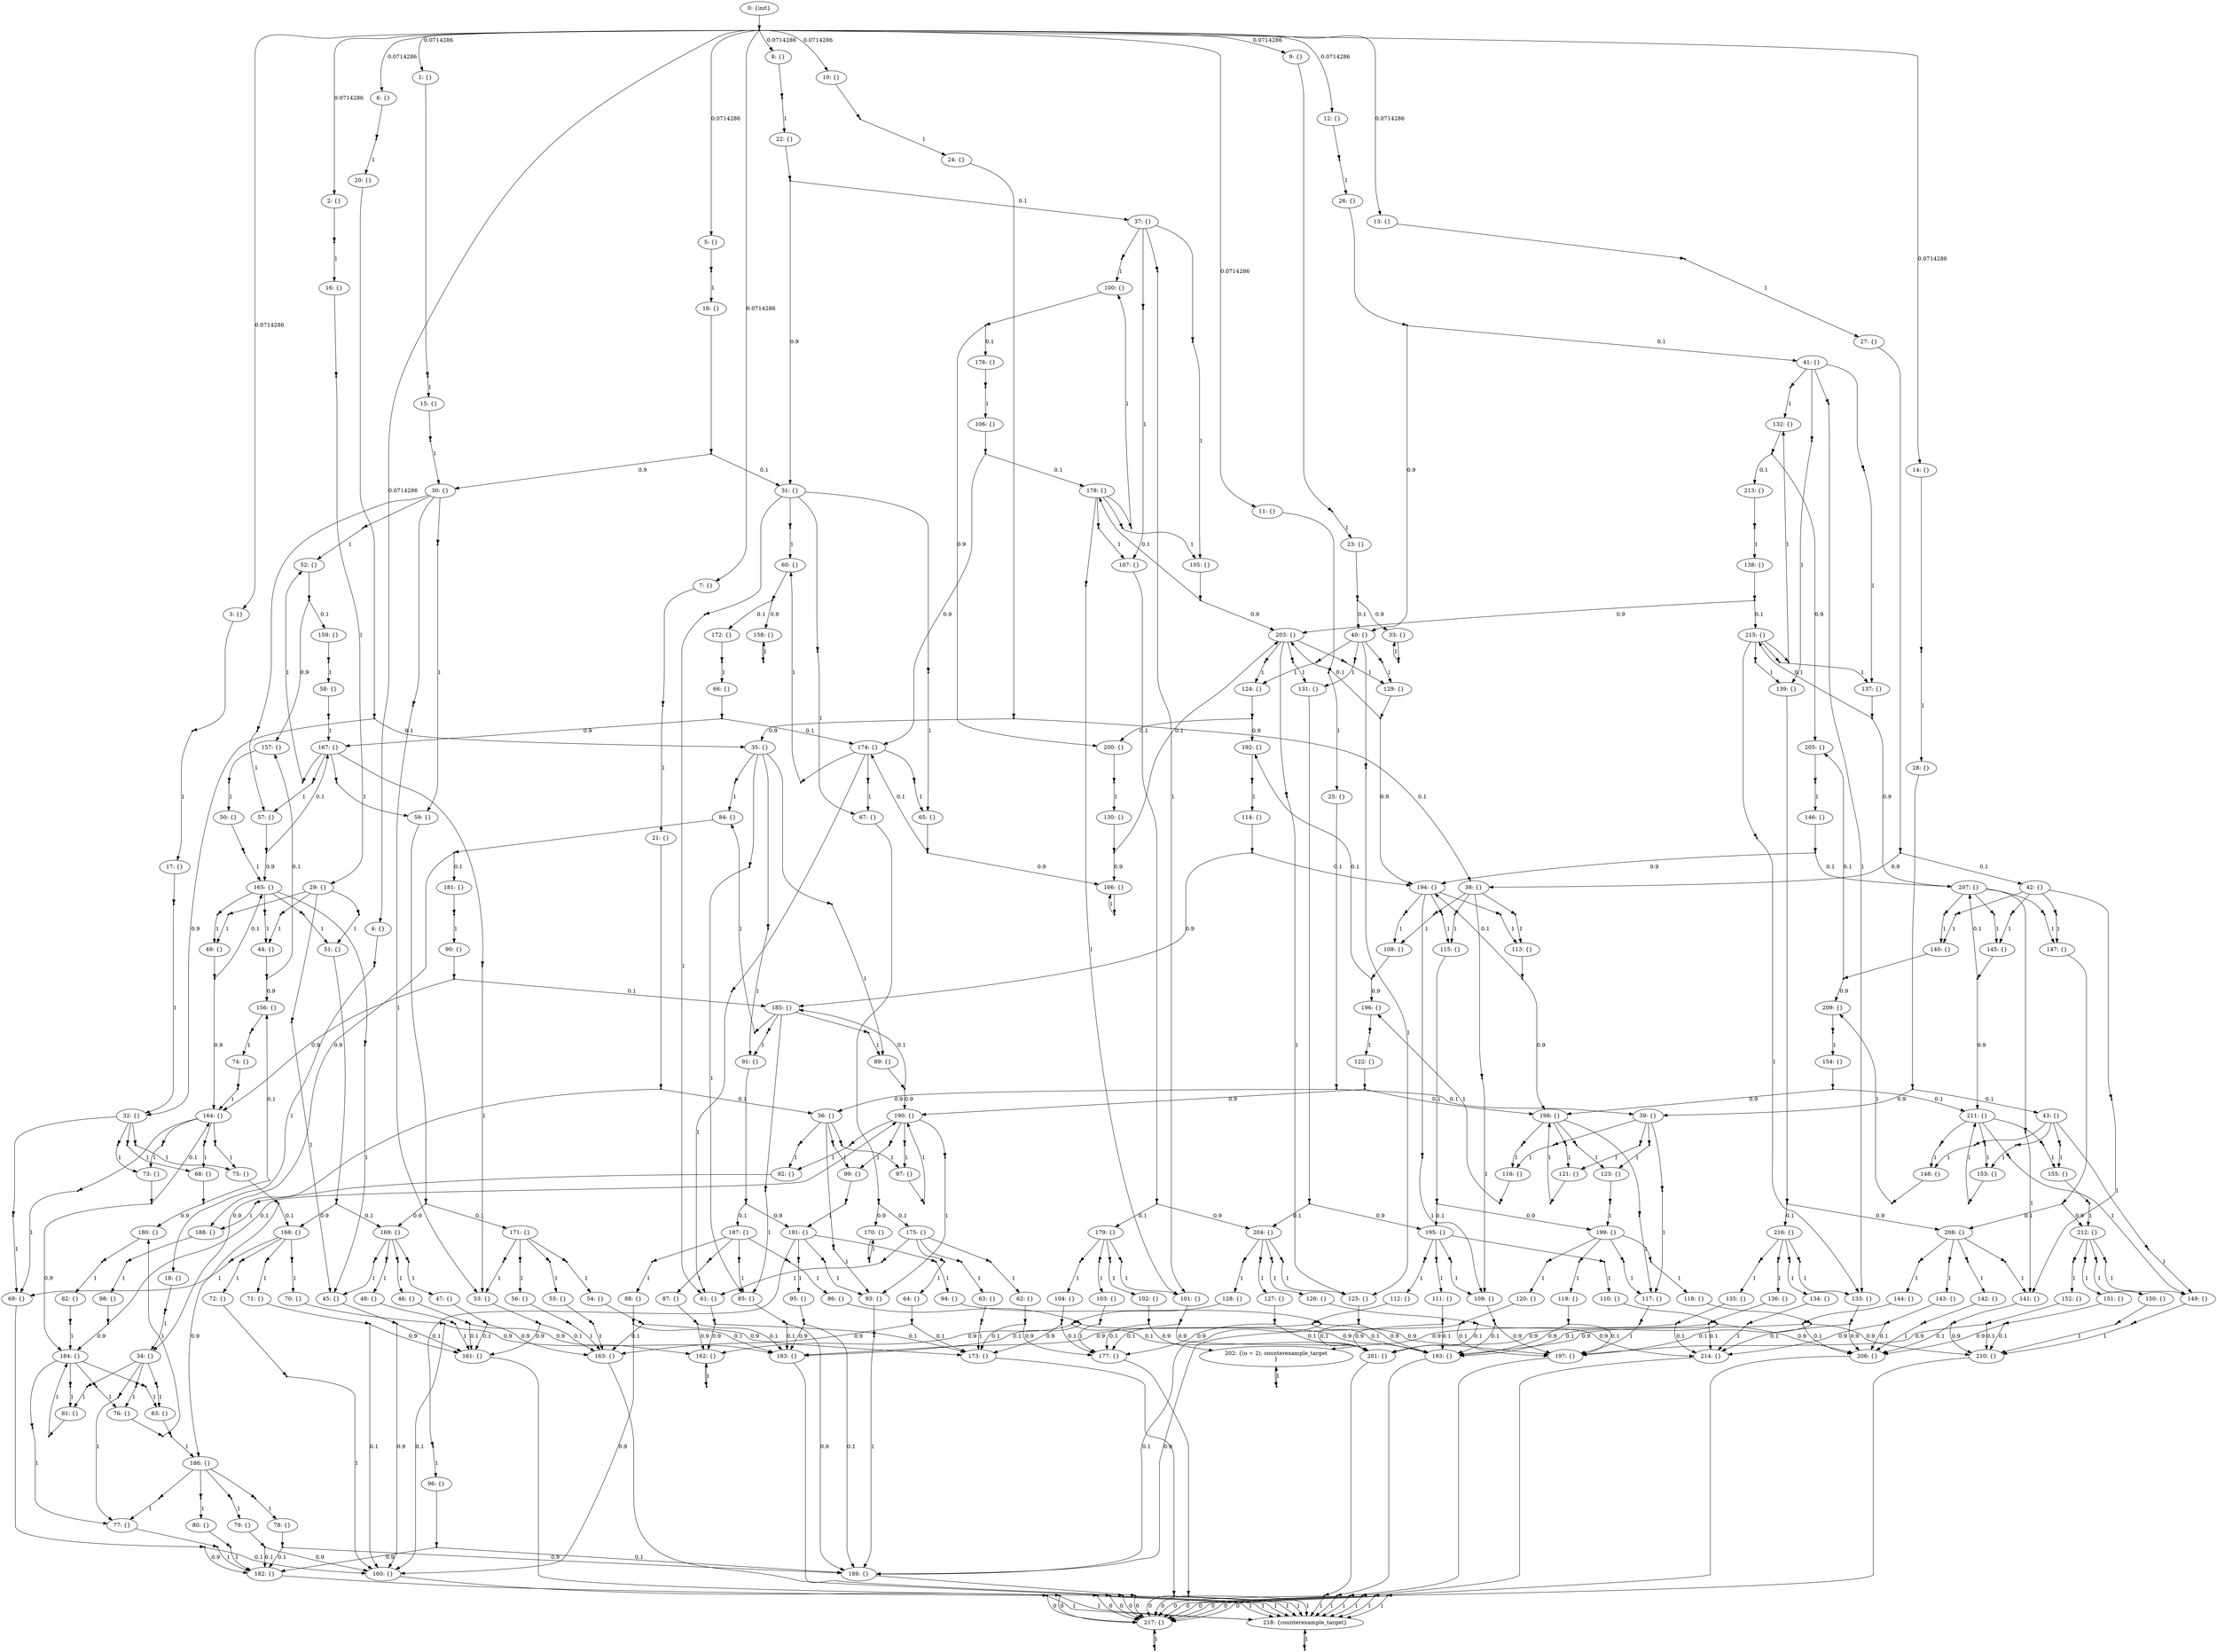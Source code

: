 digraph model {
	0 [ label = "0: {init}" ];
	1 [ label = "1: {}" ];
	2 [ label = "2: {}" ];
	3 [ label = "3: {}" ];
	4 [ label = "4: {}" ];
	5 [ label = "5: {}" ];
	6 [ label = "6: {}" ];
	7 [ label = "7: {}" ];
	8 [ label = "8: {}" ];
	9 [ label = "9: {}" ];
	10 [ label = "10: {}" ];
	11 [ label = "11: {}" ];
	12 [ label = "12: {}" ];
	13 [ label = "13: {}" ];
	14 [ label = "14: {}" ];
	15 [ label = "15: {}" ];
	16 [ label = "16: {}" ];
	17 [ label = "17: {}" ];
	18 [ label = "18: {}" ];
	19 [ label = "19: {}" ];
	20 [ label = "20: {}" ];
	21 [ label = "21: {}" ];
	22 [ label = "22: {}" ];
	23 [ label = "23: {}" ];
	24 [ label = "24: {}" ];
	25 [ label = "25: {}" ];
	26 [ label = "26: {}" ];
	27 [ label = "27: {}" ];
	28 [ label = "28: {}" ];
	29 [ label = "29: {}" ];
	30 [ label = "30: {}" ];
	31 [ label = "31: {}" ];
	32 [ label = "32: {}" ];
	33 [ label = "33: {}" ];
	34 [ label = "34: {}" ];
	35 [ label = "35: {}" ];
	36 [ label = "36: {}" ];
	37 [ label = "37: {}" ];
	38 [ label = "38: {}" ];
	39 [ label = "39: {}" ];
	40 [ label = "40: {}" ];
	41 [ label = "41: {}" ];
	42 [ label = "42: {}" ];
	43 [ label = "43: {}" ];
	44 [ label = "44: {}" ];
	45 [ label = "45: {}" ];
	46 [ label = "46: {}" ];
	47 [ label = "47: {}" ];
	48 [ label = "48: {}" ];
	49 [ label = "49: {}" ];
	50 [ label = "50: {}" ];
	51 [ label = "51: {}" ];
	52 [ label = "52: {}" ];
	53 [ label = "53: {}" ];
	54 [ label = "54: {}" ];
	55 [ label = "55: {}" ];
	56 [ label = "56: {}" ];
	57 [ label = "57: {}" ];
	58 [ label = "58: {}" ];
	59 [ label = "59: {}" ];
	60 [ label = "60: {}" ];
	61 [ label = "61: {}" ];
	62 [ label = "62: {}" ];
	63 [ label = "63: {}" ];
	64 [ label = "64: {}" ];
	65 [ label = "65: {}" ];
	66 [ label = "66: {}" ];
	67 [ label = "67: {}" ];
	68 [ label = "68: {}" ];
	69 [ label = "69: {}" ];
	70 [ label = "70: {}" ];
	71 [ label = "71: {}" ];
	72 [ label = "72: {}" ];
	73 [ label = "73: {}" ];
	74 [ label = "74: {}" ];
	75 [ label = "75: {}" ];
	76 [ label = "76: {}" ];
	77 [ label = "77: {}" ];
	78 [ label = "78: {}" ];
	79 [ label = "79: {}" ];
	80 [ label = "80: {}" ];
	81 [ label = "81: {}" ];
	82 [ label = "82: {}" ];
	83 [ label = "83: {}" ];
	84 [ label = "84: {}" ];
	85 [ label = "85: {}" ];
	86 [ label = "86: {}" ];
	87 [ label = "87: {}" ];
	88 [ label = "88: {}" ];
	89 [ label = "89: {}" ];
	90 [ label = "90: {}" ];
	91 [ label = "91: {}" ];
	92 [ label = "92: {}" ];
	93 [ label = "93: {}" ];
	94 [ label = "94: {}" ];
	95 [ label = "95: {}" ];
	96 [ label = "96: {}" ];
	97 [ label = "97: {}" ];
	98 [ label = "98: {}" ];
	99 [ label = "99: {}" ];
	100 [ label = "100: {}" ];
	101 [ label = "101: {}" ];
	102 [ label = "102: {}" ];
	103 [ label = "103: {}" ];
	104 [ label = "104: {}" ];
	105 [ label = "105: {}" ];
	106 [ label = "106: {}" ];
	107 [ label = "107: {}" ];
	108 [ label = "108: {}" ];
	109 [ label = "109: {}" ];
	110 [ label = "110: {}" ];
	111 [ label = "111: {}" ];
	112 [ label = "112: {}" ];
	113 [ label = "113: {}" ];
	114 [ label = "114: {}" ];
	115 [ label = "115: {}" ];
	116 [ label = "116: {}" ];
	117 [ label = "117: {}" ];
	118 [ label = "118: {}" ];
	119 [ label = "119: {}" ];
	120 [ label = "120: {}" ];
	121 [ label = "121: {}" ];
	122 [ label = "122: {}" ];
	123 [ label = "123: {}" ];
	124 [ label = "124: {}" ];
	125 [ label = "125: {}" ];
	126 [ label = "126: {}" ];
	127 [ label = "127: {}" ];
	128 [ label = "128: {}" ];
	129 [ label = "129: {}" ];
	130 [ label = "130: {}" ];
	131 [ label = "131: {}" ];
	132 [ label = "132: {}" ];
	133 [ label = "133: {}" ];
	134 [ label = "134: {}" ];
	135 [ label = "135: {}" ];
	136 [ label = "136: {}" ];
	137 [ label = "137: {}" ];
	138 [ label = "138: {}" ];
	139 [ label = "139: {}" ];
	140 [ label = "140: {}" ];
	141 [ label = "141: {}" ];
	142 [ label = "142: {}" ];
	143 [ label = "143: {}" ];
	144 [ label = "144: {}" ];
	145 [ label = "145: {}" ];
	146 [ label = "146: {}" ];
	147 [ label = "147: {}" ];
	148 [ label = "148: {}" ];
	149 [ label = "149: {}" ];
	150 [ label = "150: {}" ];
	151 [ label = "151: {}" ];
	152 [ label = "152: {}" ];
	153 [ label = "153: {}" ];
	154 [ label = "154: {}" ];
	155 [ label = "155: {}" ];
	156 [ label = "156: {}" ];
	157 [ label = "157: {}" ];
	158 [ label = "158: {}" ];
	159 [ label = "159: {}" ];
	160 [ label = "160: {}" ];
	161 [ label = "161: {}" ];
	162 [ label = "162: {}" ];
	163 [ label = "163: {}" ];
	164 [ label = "164: {}" ];
	165 [ label = "165: {}" ];
	166 [ label = "166: {}" ];
	167 [ label = "167: {}" ];
	168 [ label = "168: {}" ];
	169 [ label = "169: {}" ];
	170 [ label = "170: {}" ];
	171 [ label = "171: {}" ];
	172 [ label = "172: {}" ];
	173 [ label = "173: {}" ];
	174 [ label = "174: {}" ];
	175 [ label = "175: {}" ];
	176 [ label = "176: {}" ];
	177 [ label = "177: {}" ];
	178 [ label = "178: {}" ];
	179 [ label = "179: {}" ];
	180 [ label = "180: {}" ];
	181 [ label = "181: {}" ];
	182 [ label = "182: {}" ];
	183 [ label = "183: {}" ];
	184 [ label = "184: {}" ];
	185 [ label = "185: {}" ];
	186 [ label = "186: {}" ];
	187 [ label = "187: {}" ];
	188 [ label = "188: {}" ];
	189 [ label = "189: {}" ];
	190 [ label = "190: {}" ];
	191 [ label = "191: {}" ];
	192 [ label = "192: {}" ];
	193 [ label = "193: {}" ];
	194 [ label = "194: {}" ];
	195 [ label = "195: {}" ];
	196 [ label = "196: {}" ];
	197 [ label = "197: {}" ];
	198 [ label = "198: {}" ];
	199 [ label = "199: {}" ];
	200 [ label = "200: {}" ];
	201 [ label = "201: {}" ];
	202 [ label = "202: {(o = 2), counterexample_target
}" ];
	203 [ label = "203: {}" ];
	204 [ label = "204: {}" ];
	205 [ label = "205: {}" ];
	206 [ label = "206: {}" ];
	207 [ label = "207: {}" ];
	208 [ label = "208: {}" ];
	209 [ label = "209: {}" ];
	210 [ label = "210: {}" ];
	211 [ label = "211: {}" ];
	212 [ label = "212: {}" ];
	213 [ label = "213: {}" ];
	214 [ label = "214: {}" ];
	215 [ label = "215: {}" ];
	216 [ label = "216: {}" ];
	217 [ label = "217: {}" ];
	218 [ label = "218: {counterexample_target}" ];
	"0c0" [shape = "point"];
	0 -> "0c0";
	"0c0" -> 1 [ label= "0.0714286" ];
	"0c0" -> 2 [ label= "0.0714286" ];
	"0c0" -> 3 [ label= "0.0714286" ];
	"0c0" -> 4 [ label= "0.0714286" ];
	"0c0" -> 5 [ label= "0.0714286" ];
	"0c0" -> 6 [ label= "0.0714286" ];
	"0c0" -> 7 [ label= "0.0714286" ];
	"0c0" -> 8 [ label= "0.0714286" ];
	"0c0" -> 9 [ label= "0.0714286" ];
	"0c0" -> 10 [ label= "0.0714286" ];
	"0c0" -> 11 [ label= "0.0714286" ];
	"0c0" -> 12 [ label= "0.0714286" ];
	"0c0" -> 13 [ label= "0.0714286" ];
	"0c0" -> 14 [ label= "0.0714286" ];
	"1c0" [shape = "point"];
	1 -> "1c0";
	"1c0" -> 15 [ label= "1" ];
	"2c0" [shape = "point"];
	2 -> "2c0";
	"2c0" -> 16 [ label= "1" ];
	"3c0" [shape = "point"];
	3 -> "3c0";
	"3c0" -> 17 [ label= "1" ];
	"4c0" [shape = "point"];
	4 -> "4c0";
	"4c0" -> 18 [ label= "1" ];
	"5c0" [shape = "point"];
	5 -> "5c0";
	"5c0" -> 19 [ label= "1" ];
	"6c0" [shape = "point"];
	6 -> "6c0";
	"6c0" -> 20 [ label= "1" ];
	"7c0" [shape = "point"];
	7 -> "7c0";
	"7c0" -> 21 [ label= "1" ];
	"8c0" [shape = "point"];
	8 -> "8c0";
	"8c0" -> 22 [ label= "1" ];
	"9c0" [shape = "point"];
	9 -> "9c0";
	"9c0" -> 23 [ label= "1" ];
	"10c0" [shape = "point"];
	10 -> "10c0";
	"10c0" -> 24 [ label= "1" ];
	"11c0" [shape = "point"];
	11 -> "11c0";
	"11c0" -> 25 [ label= "1" ];
	"12c0" [shape = "point"];
	12 -> "12c0";
	"12c0" -> 26 [ label= "1" ];
	"13c0" [shape = "point"];
	13 -> "13c0";
	"13c0" -> 27 [ label= "1" ];
	"14c0" [shape = "point"];
	14 -> "14c0";
	"14c0" -> 28 [ label= "1" ];
	"15c0" [shape = "point"];
	15 -> "15c0";
	"15c0" -> 30 [ label= "1" ];
	"16c0" [shape = "point"];
	16 -> "16c0";
	"16c0" -> 29 [ label= "1" ];
	"17c0" [shape = "point"];
	17 -> "17c0";
	"17c0" -> 32 [ label= "1" ];
	"18c0" [shape = "point"];
	18 -> "18c0";
	"18c0" -> 34 [ label= "1" ];
	"19c0" [shape = "point"];
	19 -> "19c0";
	"19c0" -> 30 [ label= "0.9" ];
	"19c0" -> 31 [ label= "0.1" ];
	"20c0" [shape = "point"];
	20 -> "20c0";
	"20c0" -> 32 [ label= "0.9" ];
	"20c0" -> 35 [ label= "0.1" ];
	"21c0" [shape = "point"];
	21 -> "21c0";
	"21c0" -> 34 [ label= "0.9" ];
	"21c0" -> 36 [ label= "0.1" ];
	"22c0" [shape = "point"];
	22 -> "22c0";
	"22c0" -> 31 [ label= "0.9" ];
	"22c0" -> 37 [ label= "0.1" ];
	"23c0" [shape = "point"];
	23 -> "23c0";
	"23c0" -> 33 [ label= "0.9" ];
	"23c0" -> 40 [ label= "0.1" ];
	"24c0" [shape = "point"];
	24 -> "24c0";
	"24c0" -> 35 [ label= "0.9" ];
	"24c0" -> 38 [ label= "0.1" ];
	"25c0" [shape = "point"];
	25 -> "25c0";
	"25c0" -> 36 [ label= "0.9" ];
	"25c0" -> 39 [ label= "0.1" ];
	"26c0" [shape = "point"];
	26 -> "26c0";
	"26c0" -> 40 [ label= "0.9" ];
	"26c0" -> 41 [ label= "0.1" ];
	"27c0" [shape = "point"];
	27 -> "27c0";
	"27c0" -> 38 [ label= "0.9" ];
	"27c0" -> 42 [ label= "0.1" ];
	"28c0" [shape = "point"];
	28 -> "28c0";
	"28c0" -> 39 [ label= "0.9" ];
	"28c0" -> 43 [ label= "0.1" ];
	"29c0" [shape = "point"];
	29 -> "29c0";
	"29c0" -> 44 [ label= "1" ];
	"29c1" [shape = "point"];
	29 -> "29c1";
	"29c1" -> 45 [ label= "1" ];
	"29c2" [shape = "point"];
	29 -> "29c2";
	"29c2" -> 49 [ label= "1" ];
	"29c3" [shape = "point"];
	29 -> "29c3";
	"29c3" -> 51 [ label= "1" ];
	"30c0" [shape = "point"];
	30 -> "30c0";
	"30c0" -> 52 [ label= "1" ];
	"30c1" [shape = "point"];
	30 -> "30c1";
	"30c1" -> 53 [ label= "1" ];
	"30c2" [shape = "point"];
	30 -> "30c2";
	"30c2" -> 57 [ label= "1" ];
	"30c3" [shape = "point"];
	30 -> "30c3";
	"30c3" -> 59 [ label= "1" ];
	"31c0" [shape = "point"];
	31 -> "31c0";
	"31c0" -> 60 [ label= "1" ];
	"31c1" [shape = "point"];
	31 -> "31c1";
	"31c1" -> 61 [ label= "1" ];
	"31c2" [shape = "point"];
	31 -> "31c2";
	"31c2" -> 65 [ label= "1" ];
	"31c3" [shape = "point"];
	31 -> "31c3";
	"31c3" -> 67 [ label= "1" ];
	"32c0" [shape = "point"];
	32 -> "32c0";
	"32c0" -> 68 [ label= "1" ];
	"32c1" [shape = "point"];
	32 -> "32c1";
	"32c1" -> 69 [ label= "1" ];
	"32c2" [shape = "point"];
	32 -> "32c2";
	"32c2" -> 73 [ label= "1" ];
	"32c3" [shape = "point"];
	32 -> "32c3";
	"32c3" -> 75 [ label= "1" ];
	"33c0" [shape = "point"];
	33 -> "33c0";
	"33c0" -> 33 [ label= "1" ];
	"34c0" [shape = "point"];
	34 -> "34c0";
	"34c0" -> 76 [ label= "1" ];
	"34c1" [shape = "point"];
	34 -> "34c1";
	"34c1" -> 77 [ label= "1" ];
	"34c2" [shape = "point"];
	34 -> "34c2";
	"34c2" -> 81 [ label= "1" ];
	"34c3" [shape = "point"];
	34 -> "34c3";
	"34c3" -> 83 [ label= "1" ];
	"35c0" [shape = "point"];
	35 -> "35c0";
	"35c0" -> 84 [ label= "1" ];
	"35c1" [shape = "point"];
	35 -> "35c1";
	"35c1" -> 85 [ label= "1" ];
	"35c2" [shape = "point"];
	35 -> "35c2";
	"35c2" -> 89 [ label= "1" ];
	"35c3" [shape = "point"];
	35 -> "35c3";
	"35c3" -> 91 [ label= "1" ];
	"36c0" [shape = "point"];
	36 -> "36c0";
	"36c0" -> 92 [ label= "1" ];
	"36c1" [shape = "point"];
	36 -> "36c1";
	"36c1" -> 93 [ label= "1" ];
	"36c2" [shape = "point"];
	36 -> "36c2";
	"36c2" -> 97 [ label= "1" ];
	"36c3" [shape = "point"];
	36 -> "36c3";
	"36c3" -> 99 [ label= "1" ];
	"37c0" [shape = "point"];
	37 -> "37c0";
	"37c0" -> 100 [ label= "1" ];
	"37c1" [shape = "point"];
	37 -> "37c1";
	"37c1" -> 101 [ label= "1" ];
	"37c2" [shape = "point"];
	37 -> "37c2";
	"37c2" -> 105 [ label= "1" ];
	"37c3" [shape = "point"];
	37 -> "37c3";
	"37c3" -> 107 [ label= "1" ];
	"38c0" [shape = "point"];
	38 -> "38c0";
	"38c0" -> 108 [ label= "1" ];
	"38c1" [shape = "point"];
	38 -> "38c1";
	"38c1" -> 109 [ label= "1" ];
	"38c2" [shape = "point"];
	38 -> "38c2";
	"38c2" -> 113 [ label= "1" ];
	"38c3" [shape = "point"];
	38 -> "38c3";
	"38c3" -> 115 [ label= "1" ];
	"39c0" [shape = "point"];
	39 -> "39c0";
	"39c0" -> 116 [ label= "1" ];
	"39c1" [shape = "point"];
	39 -> "39c1";
	"39c1" -> 117 [ label= "1" ];
	"39c2" [shape = "point"];
	39 -> "39c2";
	"39c2" -> 121 [ label= "1" ];
	"39c3" [shape = "point"];
	39 -> "39c3";
	"39c3" -> 123 [ label= "1" ];
	"40c0" [shape = "point"];
	40 -> "40c0";
	"40c0" -> 124 [ label= "1" ];
	"40c1" [shape = "point"];
	40 -> "40c1";
	"40c1" -> 125 [ label= "1" ];
	"40c2" [shape = "point"];
	40 -> "40c2";
	"40c2" -> 129 [ label= "1" ];
	"40c3" [shape = "point"];
	40 -> "40c3";
	"40c3" -> 131 [ label= "1" ];
	"41c0" [shape = "point"];
	41 -> "41c0";
	"41c0" -> 132 [ label= "1" ];
	"41c1" [shape = "point"];
	41 -> "41c1";
	"41c1" -> 133 [ label= "1" ];
	"41c2" [shape = "point"];
	41 -> "41c2";
	"41c2" -> 137 [ label= "1" ];
	"41c3" [shape = "point"];
	41 -> "41c3";
	"41c3" -> 139 [ label= "1" ];
	"42c0" [shape = "point"];
	42 -> "42c0";
	"42c0" -> 140 [ label= "1" ];
	"42c1" [shape = "point"];
	42 -> "42c1";
	"42c1" -> 141 [ label= "1" ];
	"42c2" [shape = "point"];
	42 -> "42c2";
	"42c2" -> 145 [ label= "1" ];
	"42c3" [shape = "point"];
	42 -> "42c3";
	"42c3" -> 147 [ label= "1" ];
	"43c0" [shape = "point"];
	43 -> "43c0";
	"43c0" -> 148 [ label= "1" ];
	"43c1" [shape = "point"];
	43 -> "43c1";
	"43c1" -> 149 [ label= "1" ];
	"43c2" [shape = "point"];
	43 -> "43c2";
	"43c2" -> 153 [ label= "1" ];
	"43c3" [shape = "point"];
	43 -> "43c3";
	"43c3" -> 155 [ label= "1" ];
	"44c0" [shape = "point"];
	44 -> "44c0";
	"44c0" -> 156 [ label= "0.9" ];
	"44c0" -> 157 [ label= "0.1" ];
	"45c0" [shape = "point"];
	45 -> "45c0";
	"45c0" -> 160 [ label= "0.9" ];
	"45c0" -> 161 [ label= "0.1" ];
	"46c0" [shape = "point"];
	46 -> "46c0";
	"46c0" -> 161 [ label= "0.1" ];
	"46c0" -> 162 [ label= "0.9" ];
	"47c0" [shape = "point"];
	47 -> "47c0";
	"47c0" -> 161 [ label= "0.1" ];
	"47c0" -> 163 [ label= "0.9" ];
	"48c0" [shape = "point"];
	48 -> "48c0";
	"48c0" -> 161 [ label= "1" ];
	"49c0" [shape = "point"];
	49 -> "49c0";
	"49c0" -> 164 [ label= "0.9" ];
	"49c0" -> 165 [ label= "0.1" ];
	"50c0" [shape = "point"];
	50 -> "50c0";
	"50c0" -> 165 [ label= "1" ];
	"51c0" [shape = "point"];
	51 -> "51c0";
	"51c0" -> 168 [ label= "0.9" ];
	"51c0" -> 169 [ label= "0.1" ];
	"52c0" [shape = "point"];
	52 -> "52c0";
	"52c0" -> 157 [ label= "0.9" ];
	"52c0" -> 159 [ label= "0.1" ];
	"53c0" [shape = "point"];
	53 -> "53c0";
	"53c0" -> 161 [ label= "0.9" ];
	"53c0" -> 163 [ label= "0.1" ];
	"54c0" [shape = "point"];
	54 -> "54c0";
	"54c0" -> 163 [ label= "0.1" ];
	"54c0" -> 173 [ label= "0.9" ];
	"55c0" [shape = "point"];
	55 -> "55c0";
	"55c0" -> 163 [ label= "1" ];
	"56c0" [shape = "point"];
	56 -> "56c0";
	"56c0" -> 163 [ label= "1" ];
	"57c0" [shape = "point"];
	57 -> "57c0";
	"57c0" -> 165 [ label= "0.9" ];
	"57c0" -> 167 [ label= "0.1" ];
	"58c0" [shape = "point"];
	58 -> "58c0";
	"58c0" -> 167 [ label= "1" ];
	"59c0" [shape = "point"];
	59 -> "59c0";
	"59c0" -> 169 [ label= "0.9" ];
	"59c0" -> 171 [ label= "0.1" ];
	"60c0" [shape = "point"];
	60 -> "60c0";
	"60c0" -> 158 [ label= "0.9" ];
	"60c0" -> 172 [ label= "0.1" ];
	"61c0" [shape = "point"];
	61 -> "61c0";
	"61c0" -> 162 [ label= "0.9" ];
	"61c0" -> 173 [ label= "0.1" ];
	"62c0" [shape = "point"];
	62 -> "62c0";
	"62c0" -> 173 [ label= "0.1" ];
	"62c0" -> 177 [ label= "0.9" ];
	"63c0" [shape = "point"];
	63 -> "63c0";
	"63c0" -> 173 [ label= "1" ];
	"64c0" [shape = "point"];
	64 -> "64c0";
	"64c0" -> 163 [ label= "0.9" ];
	"64c0" -> 173 [ label= "0.1" ];
	"65c0" [shape = "point"];
	65 -> "65c0";
	"65c0" -> 166 [ label= "0.9" ];
	"65c0" -> 174 [ label= "0.1" ];
	"66c0" [shape = "point"];
	66 -> "66c0";
	"66c0" -> 167 [ label= "0.9" ];
	"66c0" -> 174 [ label= "0.1" ];
	"67c0" [shape = "point"];
	67 -> "67c0";
	"67c0" -> 170 [ label= "0.9" ];
	"67c0" -> 175 [ label= "0.1" ];
	"68c0" [shape = "point"];
	68 -> "68c0";
	"68c0" -> 156 [ label= "0.1" ];
	"68c0" -> 180 [ label= "0.9" ];
	"69c0" [shape = "point"];
	69 -> "69c0";
	"69c0" -> 160 [ label= "0.1" ];
	"69c0" -> 182 [ label= "0.9" ];
	"70c0" [shape = "point"];
	70 -> "70c0";
	"70c0" -> 160 [ label= "0.1" ];
	"70c0" -> 183 [ label= "0.9" ];
	"71c0" [shape = "point"];
	71 -> "71c0";
	"71c0" -> 160 [ label= "0.1" ];
	"71c0" -> 161 [ label= "0.9" ];
	"72c0" [shape = "point"];
	72 -> "72c0";
	"72c0" -> 160 [ label= "1" ];
	"73c0" [shape = "point"];
	73 -> "73c0";
	"73c0" -> 164 [ label= "0.1" ];
	"73c0" -> 184 [ label= "0.9" ];
	"74c0" [shape = "point"];
	74 -> "74c0";
	"74c0" -> 164 [ label= "1" ];
	"75c0" [shape = "point"];
	75 -> "75c0";
	"75c0" -> 168 [ label= "0.1" ];
	"75c0" -> 186 [ label= "0.9" ];
	"76c0" [shape = "point"];
	76 -> "76c0";
	"76c0" -> 180 [ label= "1" ];
	"77c0" [shape = "point"];
	77 -> "77c0";
	"77c0" -> 182 [ label= "1" ];
	"78c0" [shape = "point"];
	78 -> "78c0";
	"78c0" -> 182 [ label= "0.1" ];
	"78c0" -> 189 [ label= "0.9" ];
	"79c0" [shape = "point"];
	79 -> "79c0";
	"79c0" -> 160 [ label= "0.9" ];
	"79c0" -> 182 [ label= "0.1" ];
	"80c0" [shape = "point"];
	80 -> "80c0";
	"80c0" -> 182 [ label= "1" ];
	"81c0" [shape = "point"];
	81 -> "81c0";
	"81c0" -> 184 [ label= "1" ];
	"82c0" [shape = "point"];
	82 -> "82c0";
	"82c0" -> 184 [ label= "1" ];
	"83c0" [shape = "point"];
	83 -> "83c0";
	"83c0" -> 186 [ label= "1" ];
	"84c0" [shape = "point"];
	84 -> "84c0";
	"84c0" -> 181 [ label= "0.1" ];
	"84c0" -> 188 [ label= "0.9" ];
	"85c0" [shape = "point"];
	85 -> "85c0";
	"85c0" -> 183 [ label= "0.1" ];
	"85c0" -> 189 [ label= "0.9" ];
	"86c0" [shape = "point"];
	86 -> "86c0";
	"86c0" -> 183 [ label= "0.1" ];
	"86c0" -> 193 [ label= "0.9" ];
	"87c0" [shape = "point"];
	87 -> "87c0";
	"87c0" -> 162 [ label= "0.9" ];
	"87c0" -> 183 [ label= "0.1" ];
	"88c0" [shape = "point"];
	88 -> "88c0";
	"88c0" -> 160 [ label= "0.9" ];
	"88c0" -> 183 [ label= "0.1" ];
	"89c0" [shape = "point"];
	89 -> "89c0";
	"89c0" -> 185 [ label= "0.1" ];
	"89c0" -> 190 [ label= "0.9" ];
	"90c0" [shape = "point"];
	90 -> "90c0";
	"90c0" -> 164 [ label= "0.9" ];
	"90c0" -> 185 [ label= "0.1" ];
	"91c0" [shape = "point"];
	91 -> "91c0";
	"91c0" -> 187 [ label= "0.1" ];
	"91c0" -> 191 [ label= "0.9" ];
	"92c0" [shape = "point"];
	92 -> "92c0";
	"92c0" -> 188 [ label= "1" ];
	"93c0" [shape = "point"];
	93 -> "93c0";
	"93c0" -> 189 [ label= "1" ];
	"94c0" [shape = "point"];
	94 -> "94c0";
	"94c0" -> 189 [ label= "0.1" ];
	"94c0" -> 197 [ label= "0.9" ];
	"95c0" [shape = "point"];
	95 -> "95c0";
	"95c0" -> 183 [ label= "0.9" ];
	"95c0" -> 189 [ label= "0.1" ];
	"96c0" [shape = "point"];
	96 -> "96c0";
	"96c0" -> 182 [ label= "0.9" ];
	"96c0" -> 189 [ label= "0.1" ];
	"97c0" [shape = "point"];
	97 -> "97c0";
	"97c0" -> 190 [ label= "1" ];
	"98c0" [shape = "point"];
	98 -> "98c0";
	"98c0" -> 184 [ label= "0.9" ];
	"98c0" -> 190 [ label= "0.1" ];
	"99c0" [shape = "point"];
	99 -> "99c0";
	"99c0" -> 191 [ label= "1" ];
	"100c0" [shape = "point"];
	100 -> "100c0";
	"100c0" -> 176 [ label= "0.1" ];
	"100c0" -> 200 [ label= "0.9" ];
	"101c0" [shape = "point"];
	101 -> "101c0";
	"101c0" -> 177 [ label= "0.1" ];
	"101c0" -> 201 [ label= "0.9" ];
	"102c0" [shape = "point"];
	102 -> "102c0";
	"102c0" -> 177 [ label= "0.1" ];
	"102c0" -> 202 [ label= "0.9" ];
	"103c0" [shape = "point"];
	103 -> "103c0";
	"103c0" -> 177 [ label= "1" ];
	"104c0" [shape = "point"];
	104 -> "104c0";
	"104c0" -> 173 [ label= "0.9" ];
	"104c0" -> 177 [ label= "0.1" ];
	"105c0" [shape = "point"];
	105 -> "105c0";
	"105c0" -> 178 [ label= "0.1" ];
	"105c0" -> 203 [ label= "0.9" ];
	"106c0" [shape = "point"];
	106 -> "106c0";
	"106c0" -> 174 [ label= "0.9" ];
	"106c0" -> 178 [ label= "0.1" ];
	"107c0" [shape = "point"];
	107 -> "107c0";
	"107c0" -> 179 [ label= "0.1" ];
	"107c0" -> 204 [ label= "0.9" ];
	"108c0" [shape = "point"];
	108 -> "108c0";
	"108c0" -> 192 [ label= "0.1" ];
	"108c0" -> 196 [ label= "0.9" ];
	"109c0" [shape = "point"];
	109 -> "109c0";
	"109c0" -> 193 [ label= "0.1" ];
	"109c0" -> 197 [ label= "0.9" ];
	"110c0" [shape = "point"];
	110 -> "110c0";
	"110c0" -> 193 [ label= "0.1" ];
	"110c0" -> 206 [ label= "0.9" ];
	"111c0" [shape = "point"];
	111 -> "111c0";
	"111c0" -> 193 [ label= "0.1" ];
	"111c0" -> 201 [ label= "0.9" ];
	"112c0" [shape = "point"];
	112 -> "112c0";
	"112c0" -> 183 [ label= "0.9" ];
	"112c0" -> 193 [ label= "0.1" ];
	"113c0" [shape = "point"];
	113 -> "113c0";
	"113c0" -> 194 [ label= "0.1" ];
	"113c0" -> 198 [ label= "0.9" ];
	"114c0" [shape = "point"];
	114 -> "114c0";
	"114c0" -> 185 [ label= "0.9" ];
	"114c0" -> 194 [ label= "0.1" ];
	"115c0" [shape = "point"];
	115 -> "115c0";
	"115c0" -> 195 [ label= "0.1" ];
	"115c0" -> 199 [ label= "0.9" ];
	"116c0" [shape = "point"];
	116 -> "116c0";
	"116c0" -> 196 [ label= "1" ];
	"117c0" [shape = "point"];
	117 -> "117c0";
	"117c0" -> 197 [ label= "1" ];
	"118c0" [shape = "point"];
	118 -> "118c0";
	"118c0" -> 197 [ label= "0.1" ];
	"118c0" -> 210 [ label= "0.9" ];
	"119c0" [shape = "point"];
	119 -> "119c0";
	"119c0" -> 193 [ label= "0.9" ];
	"119c0" -> 197 [ label= "0.1" ];
	"120c0" [shape = "point"];
	120 -> "120c0";
	"120c0" -> 189 [ label= "0.9" ];
	"120c0" -> 197 [ label= "0.1" ];
	"121c0" [shape = "point"];
	121 -> "121c0";
	"121c0" -> 198 [ label= "1" ];
	"122c0" [shape = "point"];
	122 -> "122c0";
	"122c0" -> 190 [ label= "0.9" ];
	"122c0" -> 198 [ label= "0.1" ];
	"123c0" [shape = "point"];
	123 -> "123c0";
	"123c0" -> 199 [ label= "1" ];
	"124c0" [shape = "point"];
	124 -> "124c0";
	"124c0" -> 192 [ label= "0.9" ];
	"124c0" -> 200 [ label= "0.1" ];
	"125c0" [shape = "point"];
	125 -> "125c0";
	"125c0" -> 193 [ label= "0.9" ];
	"125c0" -> 201 [ label= "0.1" ];
	"126c0" [shape = "point"];
	126 -> "126c0";
	"126c0" -> 201 [ label= "0.1" ];
	"126c0" -> 214 [ label= "0.9" ];
	"127c0" [shape = "point"];
	127 -> "127c0";
	"127c0" -> 177 [ label= "0.9" ];
	"127c0" -> 201 [ label= "0.1" ];
	"128c0" [shape = "point"];
	128 -> "128c0";
	"128c0" -> 162 [ label= "0.9" ];
	"128c0" -> 201 [ label= "0.1" ];
	"129c0" [shape = "point"];
	129 -> "129c0";
	"129c0" -> 194 [ label= "0.9" ];
	"129c0" -> 203 [ label= "0.1" ];
	"130c0" [shape = "point"];
	130 -> "130c0";
	"130c0" -> 166 [ label= "0.9" ];
	"130c0" -> 203 [ label= "0.1" ];
	"131c0" [shape = "point"];
	131 -> "131c0";
	"131c0" -> 195 [ label= "0.9" ];
	"131c0" -> 204 [ label= "0.1" ];
	"132c0" [shape = "point"];
	132 -> "132c0";
	"132c0" -> 205 [ label= "0.9" ];
	"132c0" -> 213 [ label= "0.1" ];
	"133c0" [shape = "point"];
	133 -> "133c0";
	"133c0" -> 206 [ label= "0.9" ];
	"133c0" -> 214 [ label= "0.1" ];
	"134c0" [shape = "point"];
	134 -> "134c0";
	"134c0" -> 214 [ label= "1" ];
	"135c0" [shape = "point"];
	135 -> "135c0";
	"135c0" -> 202 [ label= "0.9" ];
	"135c0" -> 214 [ label= "0.1" ];
	"136c0" [shape = "point"];
	136 -> "136c0";
	"136c0" -> 201 [ label= "0.9" ];
	"136c0" -> 214 [ label= "0.1" ];
	"137c0" [shape = "point"];
	137 -> "137c0";
	"137c0" -> 207 [ label= "0.9" ];
	"137c0" -> 215 [ label= "0.1" ];
	"138c0" [shape = "point"];
	138 -> "138c0";
	"138c0" -> 203 [ label= "0.9" ];
	"138c0" -> 215 [ label= "0.1" ];
	"139c0" [shape = "point"];
	139 -> "139c0";
	"139c0" -> 208 [ label= "0.9" ];
	"139c0" -> 216 [ label= "0.1" ];
	"140c0" [shape = "point"];
	140 -> "140c0";
	"140c0" -> 205 [ label= "0.1" ];
	"140c0" -> 209 [ label= "0.9" ];
	"141c0" [shape = "point"];
	141 -> "141c0";
	"141c0" -> 206 [ label= "0.1" ];
	"141c0" -> 210 [ label= "0.9" ];
	"142c0" [shape = "point"];
	142 -> "142c0";
	"142c0" -> 206 [ label= "1" ];
	"143c0" [shape = "point"];
	143 -> "143c0";
	"143c0" -> 206 [ label= "0.1" ];
	"143c0" -> 214 [ label= "0.9" ];
	"144c0" [shape = "point"];
	144 -> "144c0";
	"144c0" -> 193 [ label= "0.9" ];
	"144c0" -> 206 [ label= "0.1" ];
	"145c0" [shape = "point"];
	145 -> "145c0";
	"145c0" -> 207 [ label= "0.1" ];
	"145c0" -> 211 [ label= "0.9" ];
	"146c0" [shape = "point"];
	146 -> "146c0";
	"146c0" -> 194 [ label= "0.9" ];
	"146c0" -> 207 [ label= "0.1" ];
	"147c0" [shape = "point"];
	147 -> "147c0";
	"147c0" -> 208 [ label= "0.1" ];
	"147c0" -> 212 [ label= "0.9" ];
	"148c0" [shape = "point"];
	148 -> "148c0";
	"148c0" -> 209 [ label= "1" ];
	"149c0" [shape = "point"];
	149 -> "149c0";
	"149c0" -> 210 [ label= "1" ];
	"150c0" [shape = "point"];
	150 -> "150c0";
	"150c0" -> 210 [ label= "1" ];
	"151c0" [shape = "point"];
	151 -> "151c0";
	"151c0" -> 206 [ label= "0.9" ];
	"151c0" -> 210 [ label= "0.1" ];
	"152c0" [shape = "point"];
	152 -> "152c0";
	"152c0" -> 197 [ label= "0.9" ];
	"152c0" -> 210 [ label= "0.1" ];
	"153c0" [shape = "point"];
	153 -> "153c0";
	"153c0" -> 211 [ label= "1" ];
	"154c0" [shape = "point"];
	154 -> "154c0";
	"154c0" -> 198 [ label= "0.9" ];
	"154c0" -> 211 [ label= "0.1" ];
	"155c0" [shape = "point"];
	155 -> "155c0";
	"155c0" -> 212 [ label= "1" ];
	"156c0" [shape = "point"];
	156 -> "156c0";
	"156c0" -> 74 [ label= "1" ];
	"157c0" [shape = "point"];
	157 -> "157c0";
	"157c0" -> 50 [ label= "1" ];
	"158c0" [shape = "point"];
	158 -> "158c0";
	"158c0" -> 158 [ label= "1" ];
	"159c0" [shape = "point"];
	159 -> "159c0";
	"159c0" -> 58 [ label= "1" ];
	"160c0" [shape = "point"];
	160 -> "160c0";
	"160c0" -> 217 [ label= "0" ];
	"160c0" -> 218 [ label= "1" ];
	"161c0" [shape = "point"];
	161 -> "161c0";
	"161c0" -> 217 [ label= "0" ];
	"161c0" -> 218 [ label= "1" ];
	"162c0" [shape = "point"];
	162 -> "162c0";
	"162c0" -> 162 [ label= "1" ];
	"163c0" [shape = "point"];
	163 -> "163c0";
	"163c0" -> 217 [ label= "0" ];
	"163c0" -> 218 [ label= "1" ];
	"164c0" [shape = "point"];
	164 -> "164c0";
	"164c0" -> 68 [ label= "1" ];
	"164c1" [shape = "point"];
	164 -> "164c1";
	"164c1" -> 69 [ label= "1" ];
	"164c2" [shape = "point"];
	164 -> "164c2";
	"164c2" -> 73 [ label= "1" ];
	"164c3" [shape = "point"];
	164 -> "164c3";
	"164c3" -> 75 [ label= "1" ];
	"165c0" [shape = "point"];
	165 -> "165c0";
	"165c0" -> 44 [ label= "1" ];
	"165c1" [shape = "point"];
	165 -> "165c1";
	"165c1" -> 45 [ label= "1" ];
	"165c2" [shape = "point"];
	165 -> "165c2";
	"165c2" -> 49 [ label= "1" ];
	"165c3" [shape = "point"];
	165 -> "165c3";
	"165c3" -> 51 [ label= "1" ];
	"166c0" [shape = "point"];
	166 -> "166c0";
	"166c0" -> 166 [ label= "1" ];
	"167c0" [shape = "point"];
	167 -> "167c0";
	"167c0" -> 52 [ label= "1" ];
	"167c1" [shape = "point"];
	167 -> "167c1";
	"167c1" -> 53 [ label= "1" ];
	"167c2" [shape = "point"];
	167 -> "167c2";
	"167c2" -> 57 [ label= "1" ];
	"167c3" [shape = "point"];
	167 -> "167c3";
	"167c3" -> 59 [ label= "1" ];
	"168c0" [shape = "point"];
	168 -> "168c0";
	"168c0" -> 69 [ label= "1" ];
	"168c1" [shape = "point"];
	168 -> "168c1";
	"168c1" -> 70 [ label= "1" ];
	"168c2" [shape = "point"];
	168 -> "168c2";
	"168c2" -> 71 [ label= "1" ];
	"168c3" [shape = "point"];
	168 -> "168c3";
	"168c3" -> 72 [ label= "1" ];
	"169c0" [shape = "point"];
	169 -> "169c0";
	"169c0" -> 45 [ label= "1" ];
	"169c1" [shape = "point"];
	169 -> "169c1";
	"169c1" -> 46 [ label= "1" ];
	"169c2" [shape = "point"];
	169 -> "169c2";
	"169c2" -> 47 [ label= "1" ];
	"169c3" [shape = "point"];
	169 -> "169c3";
	"169c3" -> 48 [ label= "1" ];
	"170c0" [shape = "point"];
	170 -> "170c0";
	"170c0" -> 170 [ label= "1" ];
	"171c0" [shape = "point"];
	171 -> "171c0";
	"171c0" -> 53 [ label= "1" ];
	"171c1" [shape = "point"];
	171 -> "171c1";
	"171c1" -> 54 [ label= "1" ];
	"171c2" [shape = "point"];
	171 -> "171c2";
	"171c2" -> 55 [ label= "1" ];
	"171c3" [shape = "point"];
	171 -> "171c3";
	"171c3" -> 56 [ label= "1" ];
	"172c0" [shape = "point"];
	172 -> "172c0";
	"172c0" -> 66 [ label= "1" ];
	"173c0" [shape = "point"];
	173 -> "173c0";
	"173c0" -> 217 [ label= "0" ];
	"173c0" -> 218 [ label= "1" ];
	"174c0" [shape = "point"];
	174 -> "174c0";
	"174c0" -> 60 [ label= "1" ];
	"174c1" [shape = "point"];
	174 -> "174c1";
	"174c1" -> 61 [ label= "1" ];
	"174c2" [shape = "point"];
	174 -> "174c2";
	"174c2" -> 65 [ label= "1" ];
	"174c3" [shape = "point"];
	174 -> "174c3";
	"174c3" -> 67 [ label= "1" ];
	"175c0" [shape = "point"];
	175 -> "175c0";
	"175c0" -> 61 [ label= "1" ];
	"175c1" [shape = "point"];
	175 -> "175c1";
	"175c1" -> 62 [ label= "1" ];
	"175c2" [shape = "point"];
	175 -> "175c2";
	"175c2" -> 63 [ label= "1" ];
	"175c3" [shape = "point"];
	175 -> "175c3";
	"175c3" -> 64 [ label= "1" ];
	"176c0" [shape = "point"];
	176 -> "176c0";
	"176c0" -> 106 [ label= "1" ];
	"177c0" [shape = "point"];
	177 -> "177c0";
	"177c0" -> 217 [ label= "0" ];
	"177c0" -> 218 [ label= "1" ];
	"178c0" [shape = "point"];
	178 -> "178c0";
	"178c0" -> 100 [ label= "1" ];
	"178c1" [shape = "point"];
	178 -> "178c1";
	"178c1" -> 101 [ label= "1" ];
	"178c2" [shape = "point"];
	178 -> "178c2";
	"178c2" -> 105 [ label= "1" ];
	"178c3" [shape = "point"];
	178 -> "178c3";
	"178c3" -> 107 [ label= "1" ];
	"179c0" [shape = "point"];
	179 -> "179c0";
	"179c0" -> 101 [ label= "1" ];
	"179c1" [shape = "point"];
	179 -> "179c1";
	"179c1" -> 102 [ label= "1" ];
	"179c2" [shape = "point"];
	179 -> "179c2";
	"179c2" -> 103 [ label= "1" ];
	"179c3" [shape = "point"];
	179 -> "179c3";
	"179c3" -> 104 [ label= "1" ];
	"180c0" [shape = "point"];
	180 -> "180c0";
	"180c0" -> 82 [ label= "1" ];
	"181c0" [shape = "point"];
	181 -> "181c0";
	"181c0" -> 90 [ label= "1" ];
	"182c0" [shape = "point"];
	182 -> "182c0";
	"182c0" -> 217 [ label= "0" ];
	"182c0" -> 218 [ label= "1" ];
	"183c0" [shape = "point"];
	183 -> "183c0";
	"183c0" -> 217 [ label= "0" ];
	"183c0" -> 218 [ label= "1" ];
	"184c0" [shape = "point"];
	184 -> "184c0";
	"184c0" -> 76 [ label= "1" ];
	"184c1" [shape = "point"];
	184 -> "184c1";
	"184c1" -> 77 [ label= "1" ];
	"184c2" [shape = "point"];
	184 -> "184c2";
	"184c2" -> 81 [ label= "1" ];
	"184c3" [shape = "point"];
	184 -> "184c3";
	"184c3" -> 83 [ label= "1" ];
	"185c0" [shape = "point"];
	185 -> "185c0";
	"185c0" -> 84 [ label= "1" ];
	"185c1" [shape = "point"];
	185 -> "185c1";
	"185c1" -> 85 [ label= "1" ];
	"185c2" [shape = "point"];
	185 -> "185c2";
	"185c2" -> 89 [ label= "1" ];
	"185c3" [shape = "point"];
	185 -> "185c3";
	"185c3" -> 91 [ label= "1" ];
	"186c0" [shape = "point"];
	186 -> "186c0";
	"186c0" -> 77 [ label= "1" ];
	"186c1" [shape = "point"];
	186 -> "186c1";
	"186c1" -> 78 [ label= "1" ];
	"186c2" [shape = "point"];
	186 -> "186c2";
	"186c2" -> 79 [ label= "1" ];
	"186c3" [shape = "point"];
	186 -> "186c3";
	"186c3" -> 80 [ label= "1" ];
	"187c0" [shape = "point"];
	187 -> "187c0";
	"187c0" -> 85 [ label= "1" ];
	"187c1" [shape = "point"];
	187 -> "187c1";
	"187c1" -> 86 [ label= "1" ];
	"187c2" [shape = "point"];
	187 -> "187c2";
	"187c2" -> 87 [ label= "1" ];
	"187c3" [shape = "point"];
	187 -> "187c3";
	"187c3" -> 88 [ label= "1" ];
	"188c0" [shape = "point"];
	188 -> "188c0";
	"188c0" -> 98 [ label= "1" ];
	"189c0" [shape = "point"];
	189 -> "189c0";
	"189c0" -> 217 [ label= "0" ];
	"189c0" -> 218 [ label= "1" ];
	"190c0" [shape = "point"];
	190 -> "190c0";
	"190c0" -> 92 [ label= "1" ];
	"190c1" [shape = "point"];
	190 -> "190c1";
	"190c1" -> 93 [ label= "1" ];
	"190c2" [shape = "point"];
	190 -> "190c2";
	"190c2" -> 97 [ label= "1" ];
	"190c3" [shape = "point"];
	190 -> "190c3";
	"190c3" -> 99 [ label= "1" ];
	"191c0" [shape = "point"];
	191 -> "191c0";
	"191c0" -> 93 [ label= "1" ];
	"191c1" [shape = "point"];
	191 -> "191c1";
	"191c1" -> 94 [ label= "1" ];
	"191c2" [shape = "point"];
	191 -> "191c2";
	"191c2" -> 95 [ label= "1" ];
	"191c3" [shape = "point"];
	191 -> "191c3";
	"191c3" -> 96 [ label= "1" ];
	"192c0" [shape = "point"];
	192 -> "192c0";
	"192c0" -> 114 [ label= "1" ];
	"193c0" [shape = "point"];
	193 -> "193c0";
	"193c0" -> 217 [ label= "0" ];
	"193c0" -> 218 [ label= "1" ];
	"194c0" [shape = "point"];
	194 -> "194c0";
	"194c0" -> 108 [ label= "1" ];
	"194c1" [shape = "point"];
	194 -> "194c1";
	"194c1" -> 109 [ label= "1" ];
	"194c2" [shape = "point"];
	194 -> "194c2";
	"194c2" -> 113 [ label= "1" ];
	"194c3" [shape = "point"];
	194 -> "194c3";
	"194c3" -> 115 [ label= "1" ];
	"195c0" [shape = "point"];
	195 -> "195c0";
	"195c0" -> 109 [ label= "1" ];
	"195c1" [shape = "point"];
	195 -> "195c1";
	"195c1" -> 110 [ label= "1" ];
	"195c2" [shape = "point"];
	195 -> "195c2";
	"195c2" -> 111 [ label= "1" ];
	"195c3" [shape = "point"];
	195 -> "195c3";
	"195c3" -> 112 [ label= "1" ];
	"196c0" [shape = "point"];
	196 -> "196c0";
	"196c0" -> 122 [ label= "1" ];
	"197c0" [shape = "point"];
	197 -> "197c0";
	"197c0" -> 217 [ label= "0" ];
	"197c0" -> 218 [ label= "1" ];
	"198c0" [shape = "point"];
	198 -> "198c0";
	"198c0" -> 116 [ label= "1" ];
	"198c1" [shape = "point"];
	198 -> "198c1";
	"198c1" -> 117 [ label= "1" ];
	"198c2" [shape = "point"];
	198 -> "198c2";
	"198c2" -> 121 [ label= "1" ];
	"198c3" [shape = "point"];
	198 -> "198c3";
	"198c3" -> 123 [ label= "1" ];
	"199c0" [shape = "point"];
	199 -> "199c0";
	"199c0" -> 117 [ label= "1" ];
	"199c1" [shape = "point"];
	199 -> "199c1";
	"199c1" -> 118 [ label= "1" ];
	"199c2" [shape = "point"];
	199 -> "199c2";
	"199c2" -> 119 [ label= "1" ];
	"199c3" [shape = "point"];
	199 -> "199c3";
	"199c3" -> 120 [ label= "1" ];
	"200c0" [shape = "point"];
	200 -> "200c0";
	"200c0" -> 130 [ label= "1" ];
	"201c0" [shape = "point"];
	201 -> "201c0";
	"201c0" -> 217 [ label= "0" ];
	"201c0" -> 218 [ label= "1" ];
	"202c0" [shape = "point"];
	202 -> "202c0";
	"202c0" -> 202 [ label= "1" ];
	"203c0" [shape = "point"];
	203 -> "203c0";
	"203c0" -> 124 [ label= "1" ];
	"203c1" [shape = "point"];
	203 -> "203c1";
	"203c1" -> 125 [ label= "1" ];
	"203c2" [shape = "point"];
	203 -> "203c2";
	"203c2" -> 129 [ label= "1" ];
	"203c3" [shape = "point"];
	203 -> "203c3";
	"203c3" -> 131 [ label= "1" ];
	"204c0" [shape = "point"];
	204 -> "204c0";
	"204c0" -> 125 [ label= "1" ];
	"204c1" [shape = "point"];
	204 -> "204c1";
	"204c1" -> 126 [ label= "1" ];
	"204c2" [shape = "point"];
	204 -> "204c2";
	"204c2" -> 127 [ label= "1" ];
	"204c3" [shape = "point"];
	204 -> "204c3";
	"204c3" -> 128 [ label= "1" ];
	"205c0" [shape = "point"];
	205 -> "205c0";
	"205c0" -> 146 [ label= "1" ];
	"206c0" [shape = "point"];
	206 -> "206c0";
	"206c0" -> 217 [ label= "0" ];
	"206c0" -> 218 [ label= "1" ];
	"207c0" [shape = "point"];
	207 -> "207c0";
	"207c0" -> 140 [ label= "1" ];
	"207c1" [shape = "point"];
	207 -> "207c1";
	"207c1" -> 141 [ label= "1" ];
	"207c2" [shape = "point"];
	207 -> "207c2";
	"207c2" -> 145 [ label= "1" ];
	"207c3" [shape = "point"];
	207 -> "207c3";
	"207c3" -> 147 [ label= "1" ];
	"208c0" [shape = "point"];
	208 -> "208c0";
	"208c0" -> 141 [ label= "1" ];
	"208c1" [shape = "point"];
	208 -> "208c1";
	"208c1" -> 142 [ label= "1" ];
	"208c2" [shape = "point"];
	208 -> "208c2";
	"208c2" -> 143 [ label= "1" ];
	"208c3" [shape = "point"];
	208 -> "208c3";
	"208c3" -> 144 [ label= "1" ];
	"209c0" [shape = "point"];
	209 -> "209c0";
	"209c0" -> 154 [ label= "1" ];
	"210c0" [shape = "point"];
	210 -> "210c0";
	"210c0" -> 217 [ label= "0" ];
	"210c0" -> 218 [ label= "1" ];
	"211c0" [shape = "point"];
	211 -> "211c0";
	"211c0" -> 148 [ label= "1" ];
	"211c1" [shape = "point"];
	211 -> "211c1";
	"211c1" -> 149 [ label= "1" ];
	"211c2" [shape = "point"];
	211 -> "211c2";
	"211c2" -> 153 [ label= "1" ];
	"211c3" [shape = "point"];
	211 -> "211c3";
	"211c3" -> 155 [ label= "1" ];
	"212c0" [shape = "point"];
	212 -> "212c0";
	"212c0" -> 149 [ label= "1" ];
	"212c1" [shape = "point"];
	212 -> "212c1";
	"212c1" -> 150 [ label= "1" ];
	"212c2" [shape = "point"];
	212 -> "212c2";
	"212c2" -> 151 [ label= "1" ];
	"212c3" [shape = "point"];
	212 -> "212c3";
	"212c3" -> 152 [ label= "1" ];
	"213c0" [shape = "point"];
	213 -> "213c0";
	"213c0" -> 138 [ label= "1" ];
	"214c0" [shape = "point"];
	214 -> "214c0";
	"214c0" -> 217 [ label= "0" ];
	"214c0" -> 218 [ label= "1" ];
	"215c0" [shape = "point"];
	215 -> "215c0";
	"215c0" -> 132 [ label= "1" ];
	"215c1" [shape = "point"];
	215 -> "215c1";
	"215c1" -> 133 [ label= "1" ];
	"215c2" [shape = "point"];
	215 -> "215c2";
	"215c2" -> 137 [ label= "1" ];
	"215c3" [shape = "point"];
	215 -> "215c3";
	"215c3" -> 139 [ label= "1" ];
	"216c0" [shape = "point"];
	216 -> "216c0";
	"216c0" -> 133 [ label= "1" ];
	"216c1" [shape = "point"];
	216 -> "216c1";
	"216c1" -> 134 [ label= "1" ];
	"216c2" [shape = "point"];
	216 -> "216c2";
	"216c2" -> 135 [ label= "1" ];
	"216c3" [shape = "point"];
	216 -> "216c3";
	"216c3" -> 136 [ label= "1" ];
	"217c0" [shape = "point"];
	217 -> "217c0";
	"217c0" -> 217 [ label= "1" ];
	"218c0" [shape = "point"];
	218 -> "218c0";
	"218c0" -> 218 [ label= "1" ];
}
